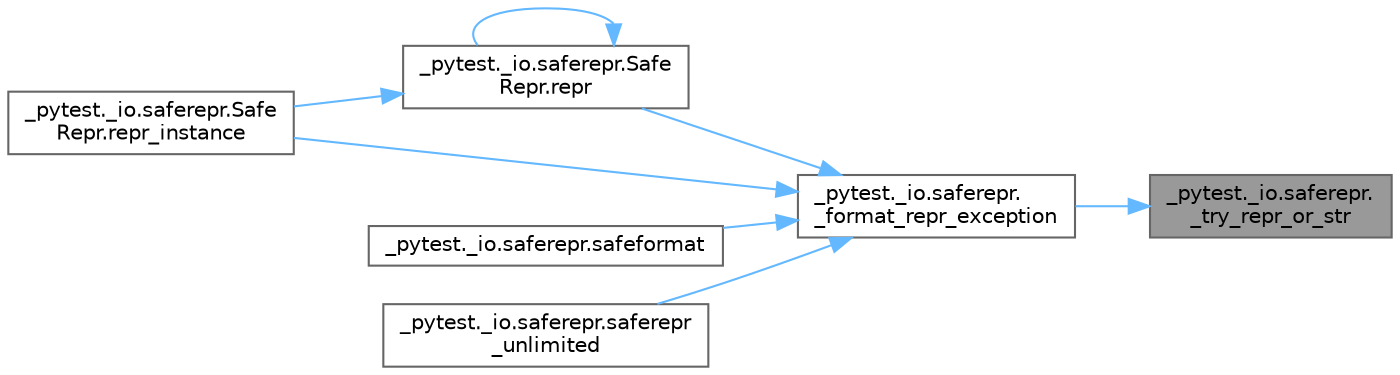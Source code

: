 digraph "_pytest._io.saferepr._try_repr_or_str"
{
 // LATEX_PDF_SIZE
  bgcolor="transparent";
  edge [fontname=Helvetica,fontsize=10,labelfontname=Helvetica,labelfontsize=10];
  node [fontname=Helvetica,fontsize=10,shape=box,height=0.2,width=0.4];
  rankdir="RL";
  Node1 [id="Node000001",label="_pytest._io.saferepr.\l_try_repr_or_str",height=0.2,width=0.4,color="gray40", fillcolor="grey60", style="filled", fontcolor="black",tooltip=" "];
  Node1 -> Node2 [id="edge1_Node000001_Node000002",dir="back",color="steelblue1",style="solid",tooltip=" "];
  Node2 [id="Node000002",label="_pytest._io.saferepr.\l_format_repr_exception",height=0.2,width=0.4,color="grey40", fillcolor="white", style="filled",URL="$namespace__pytest_1_1__io_1_1saferepr.html#ae5068b6b796ccfc1f708587b131bfef6",tooltip=" "];
  Node2 -> Node3 [id="edge2_Node000002_Node000003",dir="back",color="steelblue1",style="solid",tooltip=" "];
  Node3 [id="Node000003",label="_pytest._io.saferepr.Safe\lRepr.repr",height=0.2,width=0.4,color="grey40", fillcolor="white", style="filled",URL="$class__pytest_1_1__io_1_1saferepr_1_1_safe_repr.html#a9a13c924994a4faf69a5da98bff3111c",tooltip=" "];
  Node3 -> Node3 [id="edge3_Node000003_Node000003",dir="back",color="steelblue1",style="solid",tooltip=" "];
  Node3 -> Node4 [id="edge4_Node000003_Node000004",dir="back",color="steelblue1",style="solid",tooltip=" "];
  Node4 [id="Node000004",label="_pytest._io.saferepr.Safe\lRepr.repr_instance",height=0.2,width=0.4,color="grey40", fillcolor="white", style="filled",URL="$class__pytest_1_1__io_1_1saferepr_1_1_safe_repr.html#a74f59200629013ad03d024557fa92fb9",tooltip=" "];
  Node2 -> Node4 [id="edge5_Node000002_Node000004",dir="back",color="steelblue1",style="solid",tooltip=" "];
  Node2 -> Node5 [id="edge6_Node000002_Node000005",dir="back",color="steelblue1",style="solid",tooltip=" "];
  Node5 [id="Node000005",label="_pytest._io.saferepr.safeformat",height=0.2,width=0.4,color="grey40", fillcolor="white", style="filled",URL="$namespace__pytest_1_1__io_1_1saferepr.html#a37625d7a2e0c42df486a997a9483b49d",tooltip=" "];
  Node2 -> Node6 [id="edge7_Node000002_Node000006",dir="back",color="steelblue1",style="solid",tooltip=" "];
  Node6 [id="Node000006",label="_pytest._io.saferepr.saferepr\l_unlimited",height=0.2,width=0.4,color="grey40", fillcolor="white", style="filled",URL="$namespace__pytest_1_1__io_1_1saferepr.html#a9c4e44bea15d34f4e2a302eb58e0052b",tooltip=" "];
}
